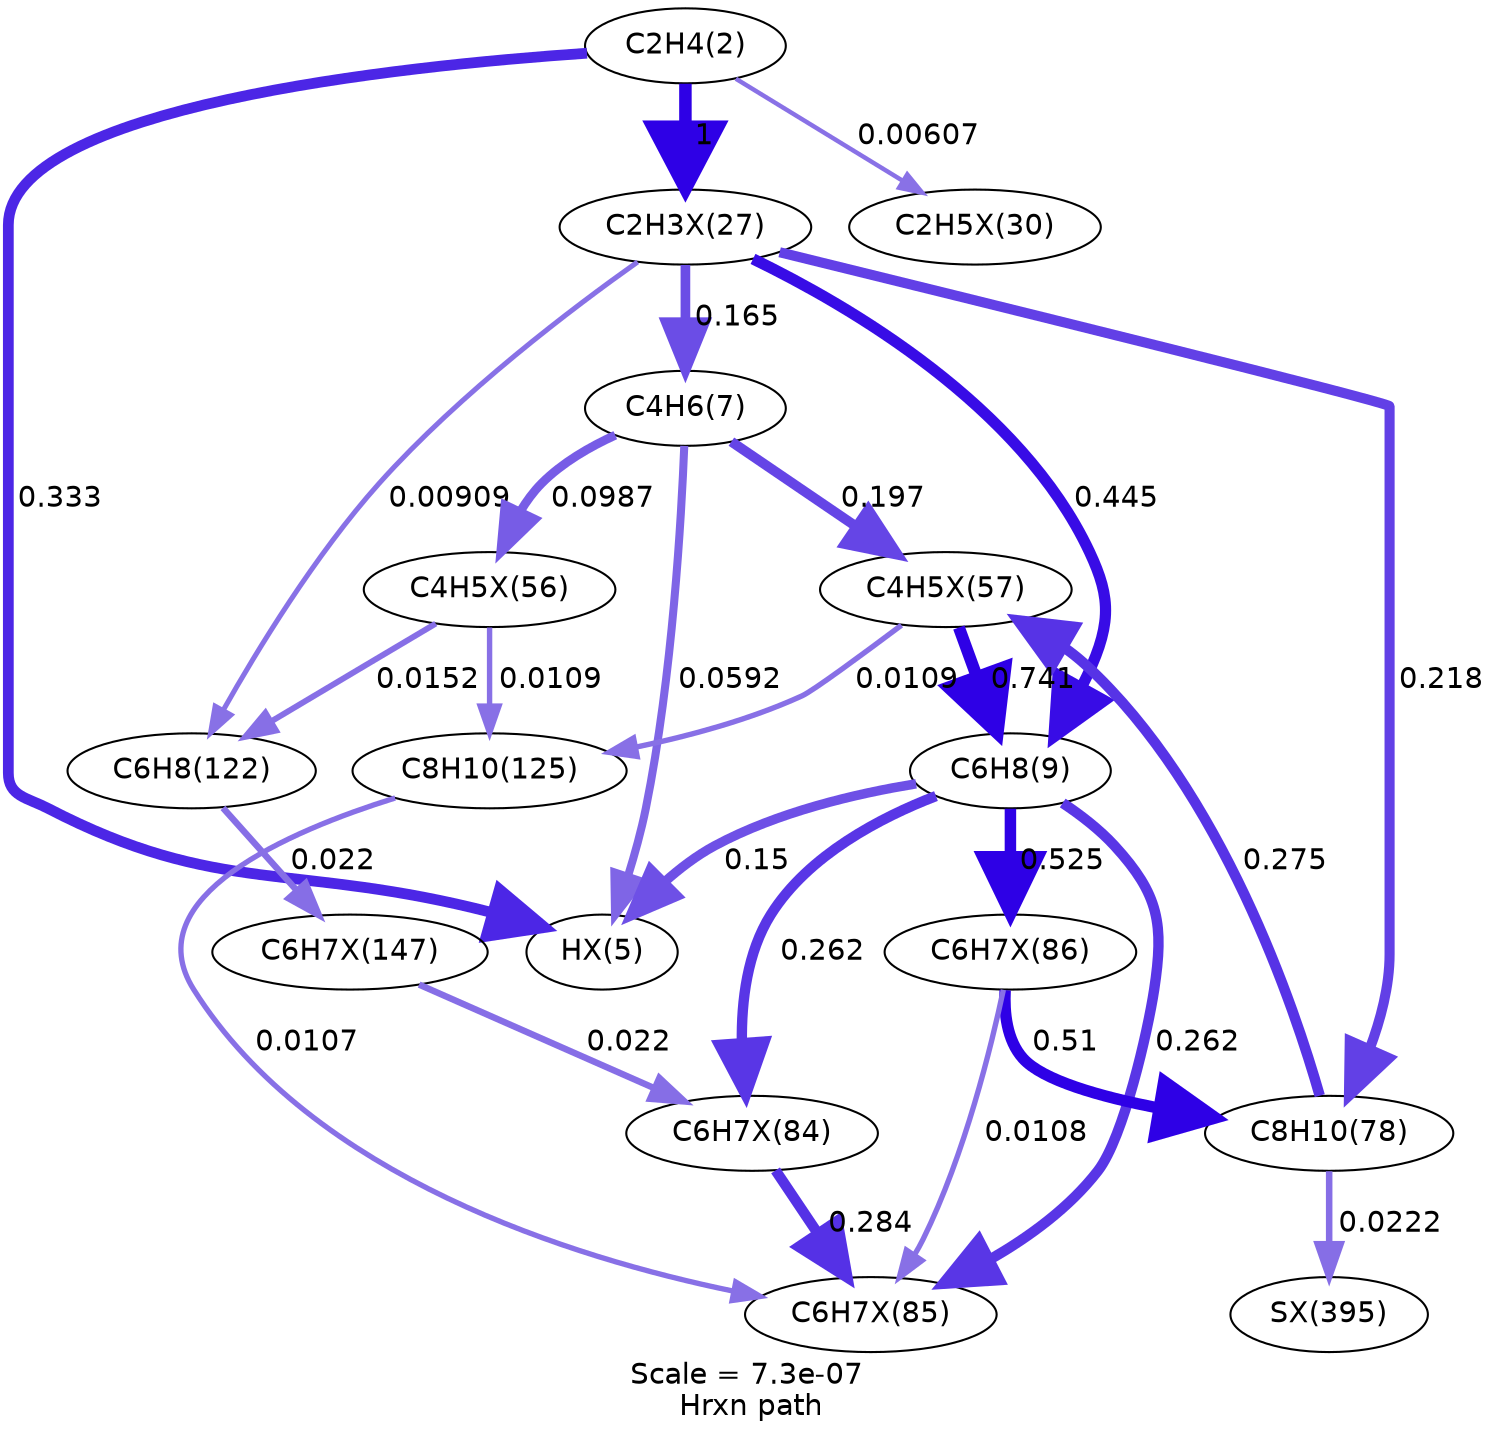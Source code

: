 digraph reaction_paths {
center=1;
s5 -> s64[fontname="Helvetica", style="setlinewidth(5.17)", arrowsize=2.59, color="0.7, 0.833, 0.9"
, label=" 0.333"];
s5 -> s65[fontname="Helvetica", style="setlinewidth(6)", arrowsize=3, color="0.7, 1.5, 0.9"
, label=" 1"];
s5 -> s67[fontname="Helvetica", style="setlinewidth(2.15)", arrowsize=1.07, color="0.7, 0.506, 0.9"
, label=" 0.00607"];
s8 -> s64[fontname="Helvetica", style="setlinewidth(3.87)", arrowsize=1.93, color="0.7, 0.559, 0.9"
, label=" 0.0592"];
s9 -> s64[fontname="Helvetica", style="setlinewidth(4.57)", arrowsize=2.28, color="0.7, 0.65, 0.9"
, label=" 0.15"];
s65 -> s8[fontname="Helvetica", style="setlinewidth(4.64)", arrowsize=2.32, color="0.7, 0.665, 0.9"
, label=" 0.165"];
s65 -> s9[fontname="Helvetica", style="setlinewidth(5.39)", arrowsize=2.69, color="0.7, 0.945, 0.9"
, label=" 0.445"];
s65 -> s13[fontname="Helvetica", style="setlinewidth(2.45)", arrowsize=1.23, color="0.7, 0.509, 0.9"
, label=" 0.00909"];
s65 -> s11[fontname="Helvetica", style="setlinewidth(4.85)", arrowsize=2.43, color="0.7, 0.718, 0.9"
, label=" 0.218"];
s8 -> s80[fontname="Helvetica", style="setlinewidth(4.78)", arrowsize=2.39, color="0.7, 0.697, 0.9"
, label=" 0.197"];
s8 -> s79[fontname="Helvetica", style="setlinewidth(4.25)", arrowsize=2.13, color="0.7, 0.599, 0.9"
, label=" 0.0987"];
s80 -> s9[fontname="Helvetica", style="setlinewidth(5.77)", arrowsize=2.89, color="0.7, 1.24, 0.9"
, label=" 0.741"];
s11 -> s80[fontname="Helvetica", style="setlinewidth(5.03)", arrowsize=2.51, color="0.7, 0.775, 0.9"
, label=" 0.275"];
s80 -> s14[fontname="Helvetica", style="setlinewidth(2.59)", arrowsize=1.29, color="0.7, 0.511, 0.9"
, label=" 0.0109"];
s9 -> s90[fontname="Helvetica", style="setlinewidth(5.51)", arrowsize=2.76, color="0.7, 1.02, 0.9"
, label=" 0.525"];
s9 -> s89[fontname="Helvetica", style="setlinewidth(4.99)", arrowsize=2.5, color="0.7, 0.762, 0.9"
, label=" 0.262"];
s9 -> s88[fontname="Helvetica", style="setlinewidth(4.99)", arrowsize=2.5, color="0.7, 0.762, 0.9"
, label=" 0.262"];
s79 -> s13[fontname="Helvetica", style="setlinewidth(2.84)", arrowsize=1.42, color="0.7, 0.515, 0.9"
, label=" 0.0152"];
s79 -> s14[fontname="Helvetica", style="setlinewidth(2.59)", arrowsize=1.29, color="0.7, 0.511, 0.9"
, label=" 0.0109"];
s13 -> s100[fontname="Helvetica", style="setlinewidth(3.12)", arrowsize=1.56, color="0.7, 0.522, 0.9"
, label=" 0.022"];
s90 -> s11[fontname="Helvetica", style="setlinewidth(5.49)", arrowsize=2.75, color="0.7, 1.01, 0.9"
, label=" 0.51"];
s90 -> s89[fontname="Helvetica", style="setlinewidth(2.58)", arrowsize=1.29, color="0.7, 0.511, 0.9"
, label=" 0.0108"];
s11 -> s110[fontname="Helvetica", style="setlinewidth(3.13)", arrowsize=1.56, color="0.7, 0.522, 0.9"
, label=" 0.0222"];
s88 -> s89[fontname="Helvetica", style="setlinewidth(5.05)", arrowsize=2.53, color="0.7, 0.784, 0.9"
, label=" 0.284"];
s14 -> s89[fontname="Helvetica", style="setlinewidth(2.57)", arrowsize=1.29, color="0.7, 0.511, 0.9"
, label=" 0.0107"];
s100 -> s88[fontname="Helvetica", style="setlinewidth(3.12)", arrowsize=1.56, color="0.7, 0.522, 0.9"
, label=" 0.022"];
s5 [ fontname="Helvetica", label="C2H4(2)"];
s8 [ fontname="Helvetica", label="C4H6(7)"];
s9 [ fontname="Helvetica", label="C6H8(9)"];
s11 [ fontname="Helvetica", label="C8H10(78)"];
s13 [ fontname="Helvetica", label="C6H8(122)"];
s14 [ fontname="Helvetica", label="C8H10(125)"];
s64 [ fontname="Helvetica", label="HX(5)"];
s65 [ fontname="Helvetica", label="C2H3X(27)"];
s67 [ fontname="Helvetica", label="C2H5X(30)"];
s79 [ fontname="Helvetica", label="C4H5X(56)"];
s80 [ fontname="Helvetica", label="C4H5X(57)"];
s88 [ fontname="Helvetica", label="C6H7X(84)"];
s89 [ fontname="Helvetica", label="C6H7X(85)"];
s90 [ fontname="Helvetica", label="C6H7X(86)"];
s100 [ fontname="Helvetica", label="C6H7X(147)"];
s110 [ fontname="Helvetica", label="SX(395)"];
 label = "Scale = 7.3e-07\l Hrxn path";
 fontname = "Helvetica";
}
